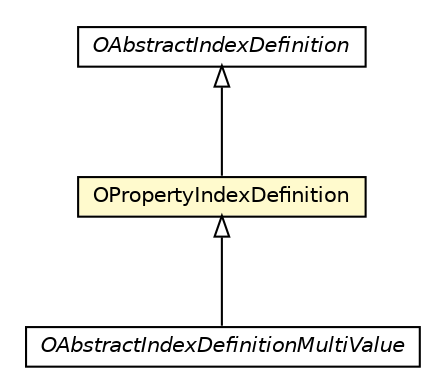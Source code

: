#!/usr/local/bin/dot
#
# Class diagram 
# Generated by UMLGraph version R5_6-24-gf6e263 (http://www.umlgraph.org/)
#

digraph G {
	edge [fontname="Helvetica",fontsize=10,labelfontname="Helvetica",labelfontsize=10];
	node [fontname="Helvetica",fontsize=10,shape=plaintext];
	nodesep=0.25;
	ranksep=0.5;
	// com.orientechnologies.orient.core.index.OPropertyIndexDefinition
	c2834184 [label=<<table title="com.orientechnologies.orient.core.index.OPropertyIndexDefinition" border="0" cellborder="1" cellspacing="0" cellpadding="2" port="p" bgcolor="lemonChiffon" href="./OPropertyIndexDefinition.html">
		<tr><td><table border="0" cellspacing="0" cellpadding="1">
<tr><td align="center" balign="center"> OPropertyIndexDefinition </td></tr>
		</table></td></tr>
		</table>>, URL="./OPropertyIndexDefinition.html", fontname="Helvetica", fontcolor="black", fontsize=10.0];
	// com.orientechnologies.orient.core.index.OAbstractIndexDefinitionMultiValue
	c2834204 [label=<<table title="com.orientechnologies.orient.core.index.OAbstractIndexDefinitionMultiValue" border="0" cellborder="1" cellspacing="0" cellpadding="2" port="p" href="./OAbstractIndexDefinitionMultiValue.html">
		<tr><td><table border="0" cellspacing="0" cellpadding="1">
<tr><td align="center" balign="center"><font face="Helvetica-Oblique"> OAbstractIndexDefinitionMultiValue </font></td></tr>
		</table></td></tr>
		</table>>, URL="./OAbstractIndexDefinitionMultiValue.html", fontname="Helvetica", fontcolor="black", fontsize=10.0];
	// com.orientechnologies.orient.core.index.OAbstractIndexDefinition
	c2834226 [label=<<table title="com.orientechnologies.orient.core.index.OAbstractIndexDefinition" border="0" cellborder="1" cellspacing="0" cellpadding="2" port="p" href="./OAbstractIndexDefinition.html">
		<tr><td><table border="0" cellspacing="0" cellpadding="1">
<tr><td align="center" balign="center"><font face="Helvetica-Oblique"> OAbstractIndexDefinition </font></td></tr>
		</table></td></tr>
		</table>>, URL="./OAbstractIndexDefinition.html", fontname="Helvetica", fontcolor="black", fontsize=10.0];
	//com.orientechnologies.orient.core.index.OPropertyIndexDefinition extends com.orientechnologies.orient.core.index.OAbstractIndexDefinition
	c2834226:p -> c2834184:p [dir=back,arrowtail=empty];
	//com.orientechnologies.orient.core.index.OAbstractIndexDefinitionMultiValue extends com.orientechnologies.orient.core.index.OPropertyIndexDefinition
	c2834184:p -> c2834204:p [dir=back,arrowtail=empty];
}

